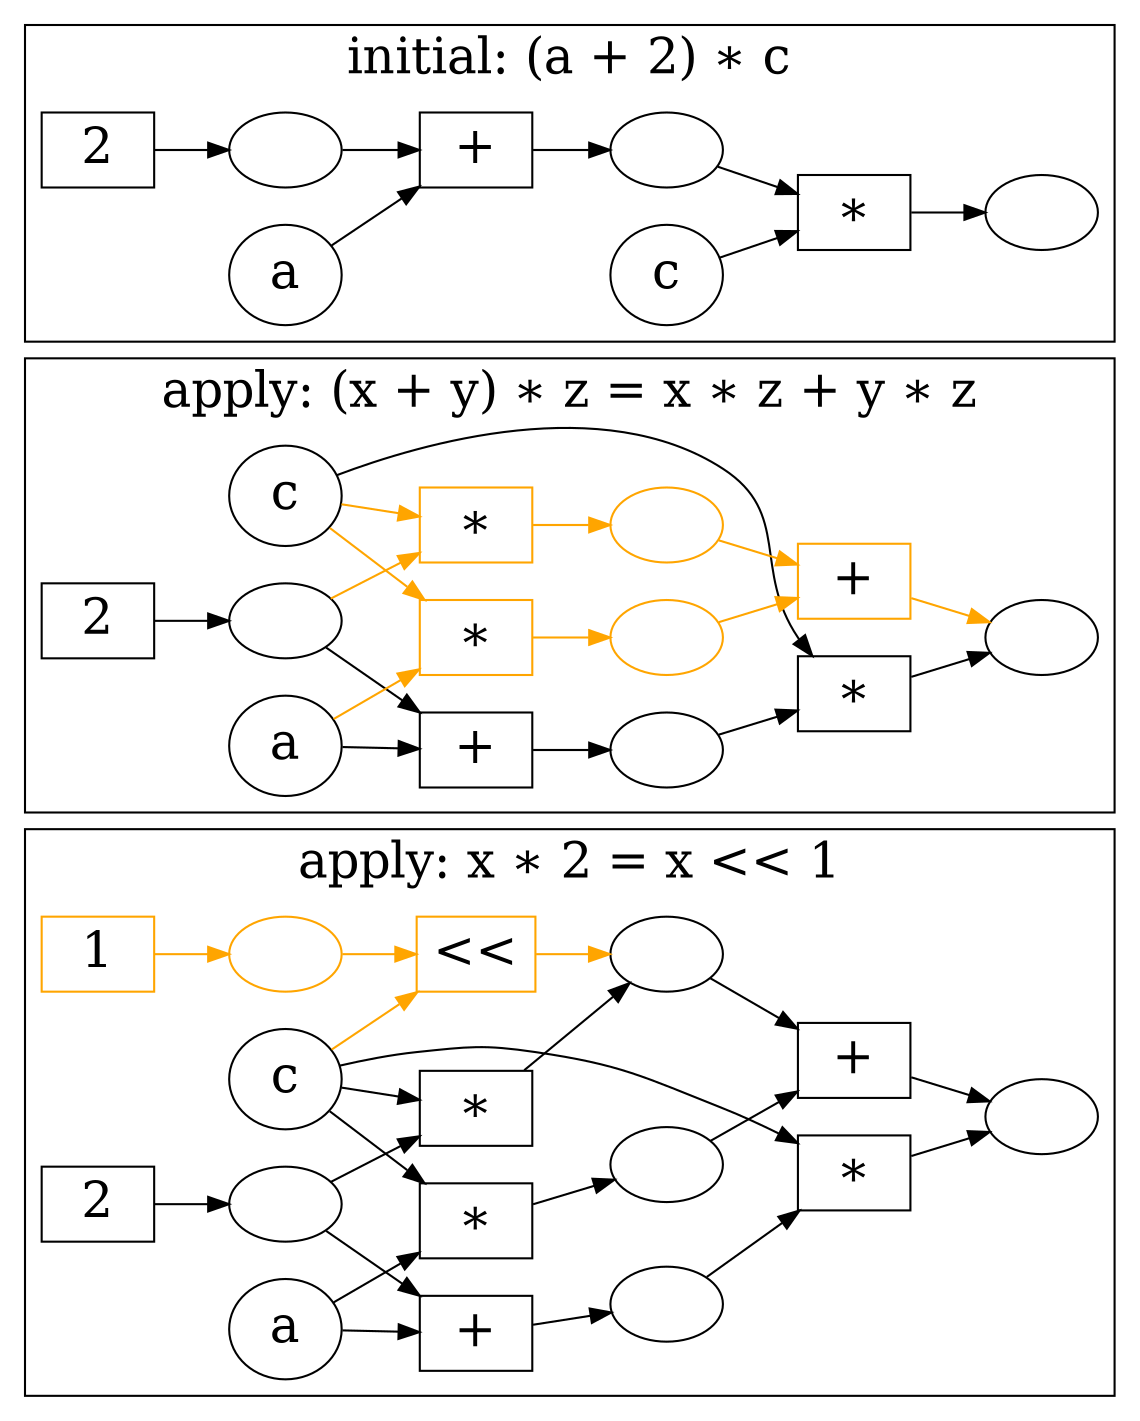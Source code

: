 // (a + 2) * c
digraph G {
    rankdir = "LR";
    fontsize="24"
    node [ fontsize="24" ]

    subgraph cluster_shift {
        label = "apply: x ∗ 2 = x << 1";

        node [shape=rect] // e-nodes
        lit2_1 [label = "2"];
        lit1_1 [label = "1", color = "orange"];
        add_a_2_1 [label = "+"];
        mul_c_1 [label = "∗"];
        mul_a_c_1 [label = "∗"];
        mul_2_c_1 [label = "∗"];
        add_dist_1 [label = "+"];
        c_shift_1_1 [label = "<<", color = "orange"];

        node [shape=ellipse] // e-classes
        eadd_a_2_1 [label = ""];
        elit2_1 [label = ""];
        a_1 [label = "a"];
        c_1 [label = "c"];
        emul_c_1 [label = ""];
        emul_2_c_1 [label = ""];
        emul_a_c_1 [label = ""];
        elit1_1 [label = "", color="orange"];

        lit2_1 -> elit2_1 ;
        lit1_1 -> elit1_1 [color = "orange"];
        add_a_2_1 -> eadd_a_2_1 ;
        mul_c_1 -> emul_c_1 ;

        c_1 -> mul_2_c_1 ;
        elit2_1 -> mul_2_c_1 ;
        mul_2_c_1 -> emul_2_c_1 ;

        c_1 -> c_shift_1_1 [color = "orange"];
        elit1_1 -> c_shift_1_1 [color = "orange"];
        c_shift_1_1 -> emul_2_c_1 [color = "orange"];

        c_1 -> mul_a_c_1 ;
        a_1 -> mul_a_c_1 ;
        mul_a_c_1 -> emul_a_c_1 ;

        emul_a_c_1 -> add_dist_1 ;
        emul_2_c_1 -> add_dist_1 ;
        add_dist_1 -> emul_c_1 ;

        elit2_1 -> add_a_2_1 ;
        a_1 -> add_a_2_1 ;

        eadd_a_2_1 -> mul_c_1 ;
        c_1 -> mul_c_1 ;
    }

    subgraph cluster_dist {
        label = "apply: (x + y) ∗ z = x ∗ z + y ∗ z";

        node [shape=rect] // e-nodes
        lit2_0 [label = "2"];
        add_a_2_0 [label = "+"];
        mul_c_0 [label = "∗"];
        mul_a_c_0 [label = "∗", color = "orange"];
        mul_2_c_0 [label = "∗", color = "orange"];
        add_dist_0 [label = "+", color = "orange"];

        node [shape=ellipse] // e-classes
        eadd_a_2_0 [label = ""];
        elit2_0 [label = ""];
        a_0 [label = "a"];
        c_0 [label = "c"];
        emul_c_0 [label = ""];
        emul_2_c_0 [label = "", color = "orange"];
        emul_a_c_0 [label = "", color = "orange"];

        lit2_0 -> elit2_0;
        add_a_2_0 -> eadd_a_2_0;
        mul_c_0 -> emul_c_0;

        c_0 -> mul_2_c_0 [color = "orange"];
        elit2_0 -> mul_2_c_0 [color = "orange"];
        mul_2_c_0 -> emul_2_c_0 [color="orange"];

        c_0 -> mul_a_c_0 [color = "orange"];
        a_0 -> mul_a_c_0 [color = "orange"];
        mul_a_c_0 -> emul_a_c_0 [color = "orange"];

        emul_a_c_0 -> add_dist_0 [color = "orange"];
        emul_2_c_0 -> add_dist_0 [color = "orange"];
        add_dist_0 -> emul_c_0 [color = "orange"];

        elit2_0 -> add_a_2_0;
        a_0 -> add_a_2_0;

        eadd_a_2_0 -> mul_c_0;
        c_0 -> mul_c_0;
    }


    subgraph cluster_initial {
        label = "initial: (a + 2) ∗ c";

        node [shape=rect] // e-nodes
        lit2 [label = "2"];
        add_a_2 [label = "+"];
        mul_c [label = "∗"];

        node [shape=ellipse] // e-classes
        eadd_a_2 [label = ""];
        elit2 [label = ""];
        a [label = "a"];
        c [label = "c"];
        emul_c [label = ""];

        lit2 -> elit2;
        add_a_2 -> eadd_a_2;
        mul_c -> emul_c;

        elit2 -> add_a_2;
        a -> add_a_2;

        eadd_a_2 -> mul_c;
        c -> mul_c;
    }
}
